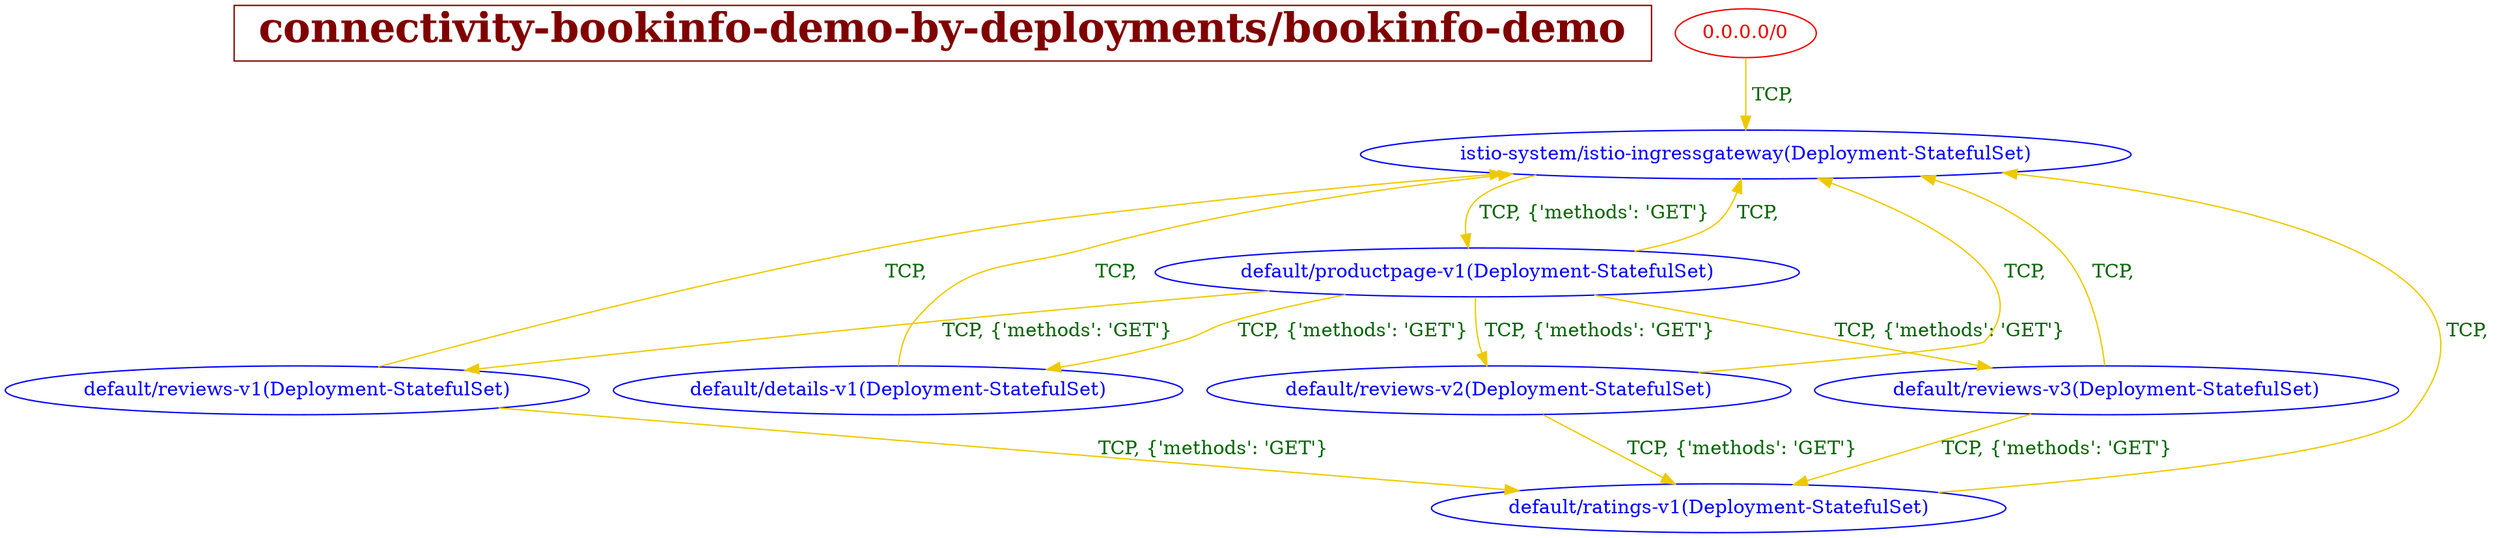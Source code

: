 // The Connectivity Graph of bookinfo-demo
digraph {
	HEADER [shape="box" label=< <B>connectivity-bookinfo-demo-by-deployments/bookinfo-demo</B> > fontsize=30 color=webmaroon fontcolor=webmaroon];
	"0.0.0.0/0" [label="0.0.0.0/0" color="red2" fontcolor="red2"]
	"default/details-v1(Deployment-StatefulSet)" [label="default/details-v1(Deployment-StatefulSet)" color="blue" fontcolor="blue"]
	"default/productpage-v1(Deployment-StatefulSet)" [label="default/productpage-v1(Deployment-StatefulSet)" color="blue" fontcolor="blue"]
	"default/ratings-v1(Deployment-StatefulSet)" [label="default/ratings-v1(Deployment-StatefulSet)" color="blue" fontcolor="blue"]
	"default/reviews-v1(Deployment-StatefulSet)" [label="default/reviews-v1(Deployment-StatefulSet)" color="blue" fontcolor="blue"]
	"default/reviews-v2(Deployment-StatefulSet)" [label="default/reviews-v2(Deployment-StatefulSet)" color="blue" fontcolor="blue"]
	"default/reviews-v3(Deployment-StatefulSet)" [label="default/reviews-v3(Deployment-StatefulSet)" color="blue" fontcolor="blue"]
	"istio-system/istio-ingressgateway(Deployment-StatefulSet)" [label="istio-system/istio-ingressgateway(Deployment-StatefulSet)" color="blue" fontcolor="blue"]
	"0.0.0.0/0" -> "istio-system/istio-ingressgateway(Deployment-StatefulSet)" [label=" TCP, " color="gold2" fontcolor="darkgreen"]
	"default/details-v1(Deployment-StatefulSet)" -> "istio-system/istio-ingressgateway(Deployment-StatefulSet)" [label=" TCP, " color="gold2" fontcolor="darkgreen"]
	"default/productpage-v1(Deployment-StatefulSet)" -> "default/details-v1(Deployment-StatefulSet)" [label=" TCP, {'methods': 'GET'}" color="gold2" fontcolor="darkgreen"]
	"default/productpage-v1(Deployment-StatefulSet)" -> "default/reviews-v1(Deployment-StatefulSet)" [label=" TCP, {'methods': 'GET'}" color="gold2" fontcolor="darkgreen"]
	"default/productpage-v1(Deployment-StatefulSet)" -> "default/reviews-v2(Deployment-StatefulSet)" [label=" TCP, {'methods': 'GET'}" color="gold2" fontcolor="darkgreen"]
	"default/productpage-v1(Deployment-StatefulSet)" -> "default/reviews-v3(Deployment-StatefulSet)" [label=" TCP, {'methods': 'GET'}" color="gold2" fontcolor="darkgreen"]
	"default/productpage-v1(Deployment-StatefulSet)" -> "istio-system/istio-ingressgateway(Deployment-StatefulSet)" [label=" TCP, " color="gold2" fontcolor="darkgreen"]
	"default/ratings-v1(Deployment-StatefulSet)" -> "istio-system/istio-ingressgateway(Deployment-StatefulSet)" [label=" TCP, " color="gold2" fontcolor="darkgreen"]
	"default/reviews-v1(Deployment-StatefulSet)" -> "default/ratings-v1(Deployment-StatefulSet)" [label=" TCP, {'methods': 'GET'}" color="gold2" fontcolor="darkgreen"]
	"default/reviews-v1(Deployment-StatefulSet)" -> "istio-system/istio-ingressgateway(Deployment-StatefulSet)" [label=" TCP, " color="gold2" fontcolor="darkgreen"]
	"default/reviews-v2(Deployment-StatefulSet)" -> "default/ratings-v1(Deployment-StatefulSet)" [label=" TCP, {'methods': 'GET'}" color="gold2" fontcolor="darkgreen"]
	"default/reviews-v2(Deployment-StatefulSet)" -> "istio-system/istio-ingressgateway(Deployment-StatefulSet)" [label=" TCP, " color="gold2" fontcolor="darkgreen"]
	"default/reviews-v3(Deployment-StatefulSet)" -> "default/ratings-v1(Deployment-StatefulSet)" [label=" TCP, {'methods': 'GET'}" color="gold2" fontcolor="darkgreen"]
	"default/reviews-v3(Deployment-StatefulSet)" -> "istio-system/istio-ingressgateway(Deployment-StatefulSet)" [label=" TCP, " color="gold2" fontcolor="darkgreen"]
	"istio-system/istio-ingressgateway(Deployment-StatefulSet)" -> "default/productpage-v1(Deployment-StatefulSet)" [label=" TCP, {'methods': 'GET'}" color="gold2" fontcolor="darkgreen"]
}


